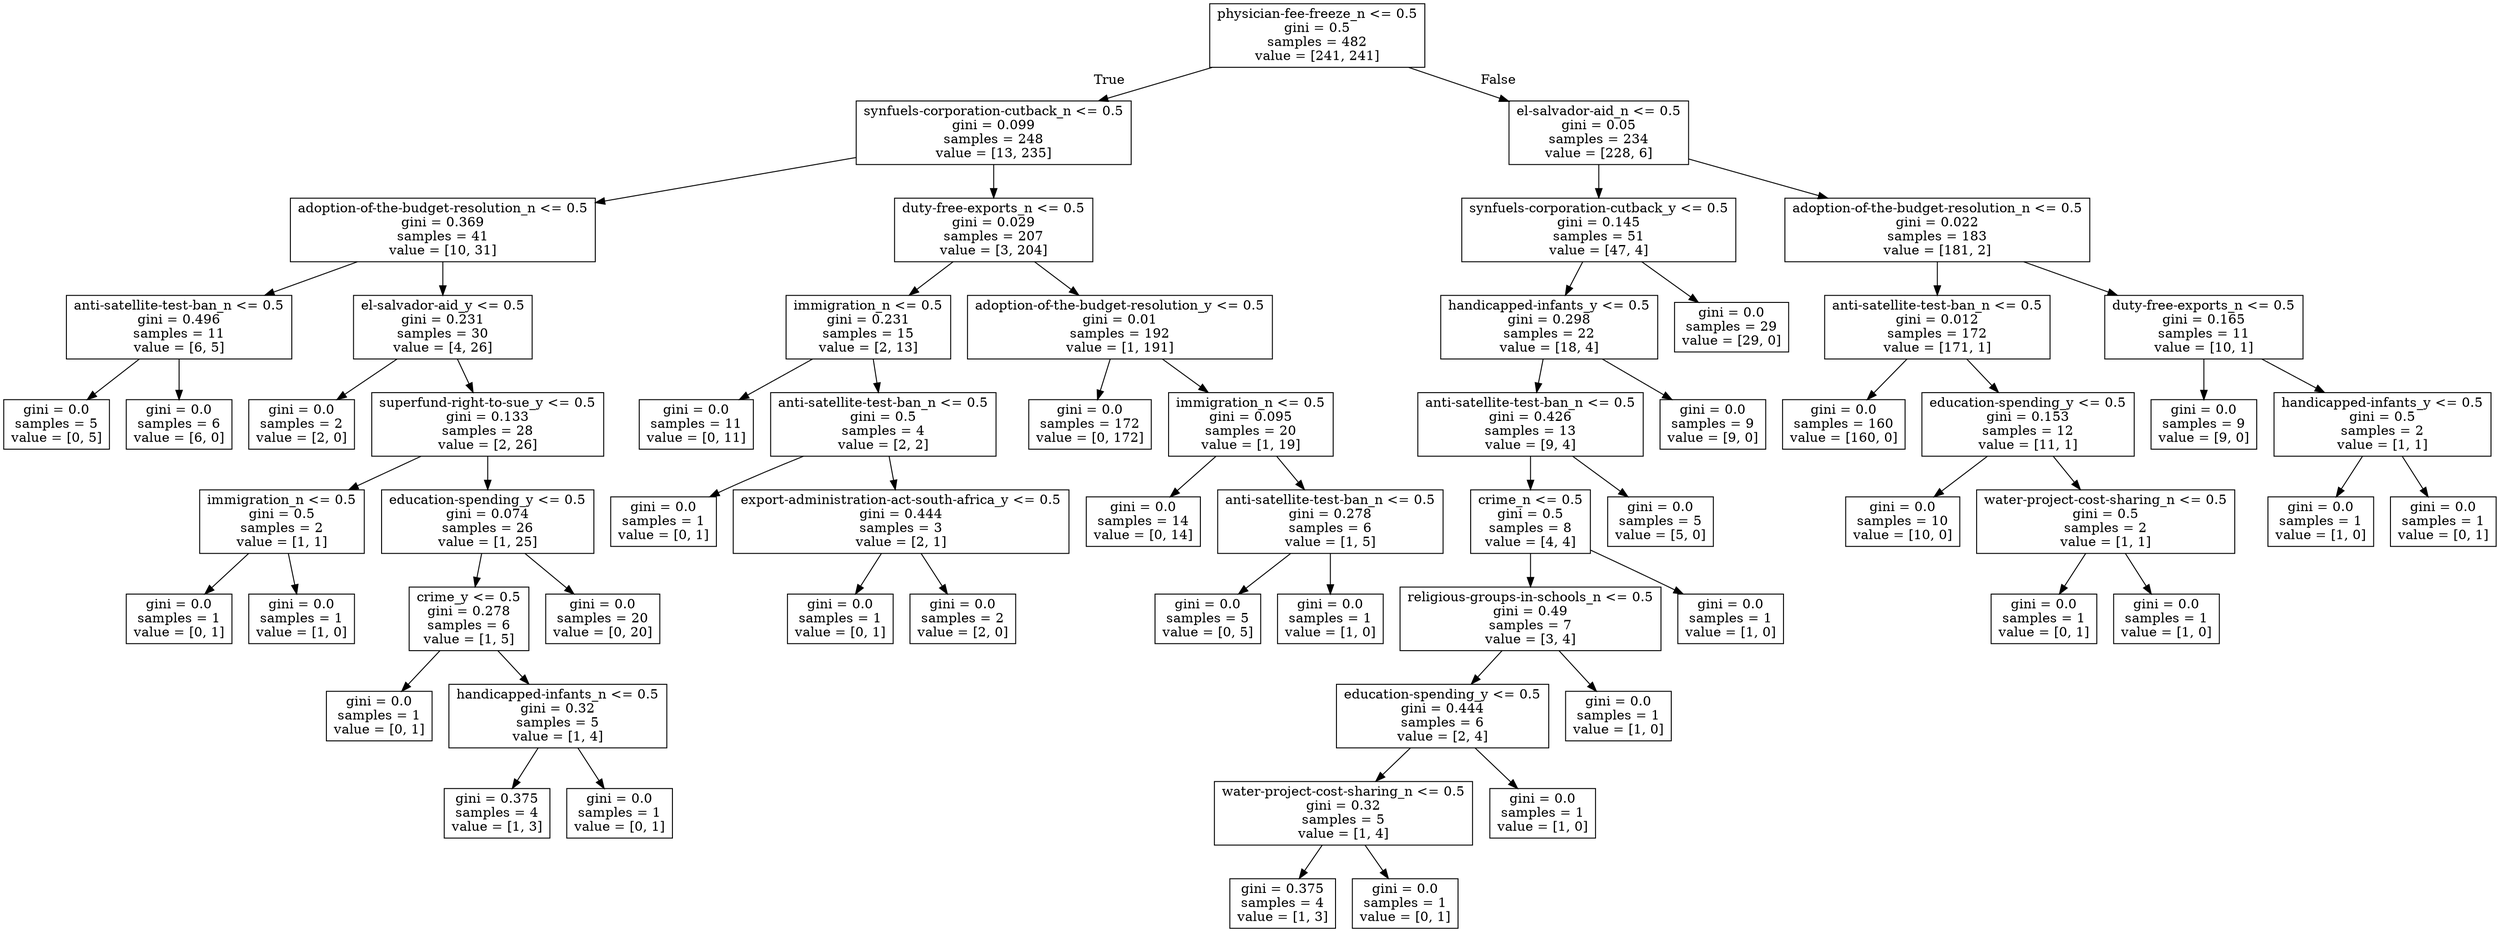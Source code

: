 digraph Tree {
node [shape=box] ;
0 [label="physician-fee-freeze_n <= 0.5\ngini = 0.5\nsamples = 482\nvalue = [241, 241]"] ;
1 [label="synfuels-corporation-cutback_n <= 0.5\ngini = 0.099\nsamples = 248\nvalue = [13, 235]"] ;
0 -> 1 [labeldistance=2.5, labelangle=45, headlabel="True"] ;
2 [label="adoption-of-the-budget-resolution_n <= 0.5\ngini = 0.369\nsamples = 41\nvalue = [10, 31]"] ;
1 -> 2 ;
3 [label="anti-satellite-test-ban_n <= 0.5\ngini = 0.496\nsamples = 11\nvalue = [6, 5]"] ;
2 -> 3 ;
4 [label="gini = 0.0\nsamples = 5\nvalue = [0, 5]"] ;
3 -> 4 ;
5 [label="gini = 0.0\nsamples = 6\nvalue = [6, 0]"] ;
3 -> 5 ;
6 [label="el-salvador-aid_y <= 0.5\ngini = 0.231\nsamples = 30\nvalue = [4, 26]"] ;
2 -> 6 ;
7 [label="gini = 0.0\nsamples = 2\nvalue = [2, 0]"] ;
6 -> 7 ;
8 [label="superfund-right-to-sue_y <= 0.5\ngini = 0.133\nsamples = 28\nvalue = [2, 26]"] ;
6 -> 8 ;
9 [label="immigration_n <= 0.5\ngini = 0.5\nsamples = 2\nvalue = [1, 1]"] ;
8 -> 9 ;
10 [label="gini = 0.0\nsamples = 1\nvalue = [0, 1]"] ;
9 -> 10 ;
11 [label="gini = 0.0\nsamples = 1\nvalue = [1, 0]"] ;
9 -> 11 ;
12 [label="education-spending_y <= 0.5\ngini = 0.074\nsamples = 26\nvalue = [1, 25]"] ;
8 -> 12 ;
13 [label="crime_y <= 0.5\ngini = 0.278\nsamples = 6\nvalue = [1, 5]"] ;
12 -> 13 ;
14 [label="gini = 0.0\nsamples = 1\nvalue = [0, 1]"] ;
13 -> 14 ;
15 [label="handicapped-infants_n <= 0.5\ngini = 0.32\nsamples = 5\nvalue = [1, 4]"] ;
13 -> 15 ;
16 [label="gini = 0.375\nsamples = 4\nvalue = [1, 3]"] ;
15 -> 16 ;
17 [label="gini = 0.0\nsamples = 1\nvalue = [0, 1]"] ;
15 -> 17 ;
18 [label="gini = 0.0\nsamples = 20\nvalue = [0, 20]"] ;
12 -> 18 ;
19 [label="duty-free-exports_n <= 0.5\ngini = 0.029\nsamples = 207\nvalue = [3, 204]"] ;
1 -> 19 ;
20 [label="immigration_n <= 0.5\ngini = 0.231\nsamples = 15\nvalue = [2, 13]"] ;
19 -> 20 ;
21 [label="gini = 0.0\nsamples = 11\nvalue = [0, 11]"] ;
20 -> 21 ;
22 [label="anti-satellite-test-ban_n <= 0.5\ngini = 0.5\nsamples = 4\nvalue = [2, 2]"] ;
20 -> 22 ;
23 [label="gini = 0.0\nsamples = 1\nvalue = [0, 1]"] ;
22 -> 23 ;
24 [label="export-administration-act-south-africa_y <= 0.5\ngini = 0.444\nsamples = 3\nvalue = [2, 1]"] ;
22 -> 24 ;
25 [label="gini = 0.0\nsamples = 1\nvalue = [0, 1]"] ;
24 -> 25 ;
26 [label="gini = 0.0\nsamples = 2\nvalue = [2, 0]"] ;
24 -> 26 ;
27 [label="adoption-of-the-budget-resolution_y <= 0.5\ngini = 0.01\nsamples = 192\nvalue = [1, 191]"] ;
19 -> 27 ;
28 [label="gini = 0.0\nsamples = 172\nvalue = [0, 172]"] ;
27 -> 28 ;
29 [label="immigration_n <= 0.5\ngini = 0.095\nsamples = 20\nvalue = [1, 19]"] ;
27 -> 29 ;
30 [label="gini = 0.0\nsamples = 14\nvalue = [0, 14]"] ;
29 -> 30 ;
31 [label="anti-satellite-test-ban_n <= 0.5\ngini = 0.278\nsamples = 6\nvalue = [1, 5]"] ;
29 -> 31 ;
32 [label="gini = 0.0\nsamples = 5\nvalue = [0, 5]"] ;
31 -> 32 ;
33 [label="gini = 0.0\nsamples = 1\nvalue = [1, 0]"] ;
31 -> 33 ;
34 [label="el-salvador-aid_n <= 0.5\ngini = 0.05\nsamples = 234\nvalue = [228, 6]"] ;
0 -> 34 [labeldistance=2.5, labelangle=-45, headlabel="False"] ;
35 [label="synfuels-corporation-cutback_y <= 0.5\ngini = 0.145\nsamples = 51\nvalue = [47, 4]"] ;
34 -> 35 ;
36 [label="handicapped-infants_y <= 0.5\ngini = 0.298\nsamples = 22\nvalue = [18, 4]"] ;
35 -> 36 ;
37 [label="anti-satellite-test-ban_n <= 0.5\ngini = 0.426\nsamples = 13\nvalue = [9, 4]"] ;
36 -> 37 ;
38 [label="crime_n <= 0.5\ngini = 0.5\nsamples = 8\nvalue = [4, 4]"] ;
37 -> 38 ;
39 [label="religious-groups-in-schools_n <= 0.5\ngini = 0.49\nsamples = 7\nvalue = [3, 4]"] ;
38 -> 39 ;
40 [label="education-spending_y <= 0.5\ngini = 0.444\nsamples = 6\nvalue = [2, 4]"] ;
39 -> 40 ;
41 [label="water-project-cost-sharing_n <= 0.5\ngini = 0.32\nsamples = 5\nvalue = [1, 4]"] ;
40 -> 41 ;
42 [label="gini = 0.375\nsamples = 4\nvalue = [1, 3]"] ;
41 -> 42 ;
43 [label="gini = 0.0\nsamples = 1\nvalue = [0, 1]"] ;
41 -> 43 ;
44 [label="gini = 0.0\nsamples = 1\nvalue = [1, 0]"] ;
40 -> 44 ;
45 [label="gini = 0.0\nsamples = 1\nvalue = [1, 0]"] ;
39 -> 45 ;
46 [label="gini = 0.0\nsamples = 1\nvalue = [1, 0]"] ;
38 -> 46 ;
47 [label="gini = 0.0\nsamples = 5\nvalue = [5, 0]"] ;
37 -> 47 ;
48 [label="gini = 0.0\nsamples = 9\nvalue = [9, 0]"] ;
36 -> 48 ;
49 [label="gini = 0.0\nsamples = 29\nvalue = [29, 0]"] ;
35 -> 49 ;
50 [label="adoption-of-the-budget-resolution_n <= 0.5\ngini = 0.022\nsamples = 183\nvalue = [181, 2]"] ;
34 -> 50 ;
51 [label="anti-satellite-test-ban_n <= 0.5\ngini = 0.012\nsamples = 172\nvalue = [171, 1]"] ;
50 -> 51 ;
52 [label="gini = 0.0\nsamples = 160\nvalue = [160, 0]"] ;
51 -> 52 ;
53 [label="education-spending_y <= 0.5\ngini = 0.153\nsamples = 12\nvalue = [11, 1]"] ;
51 -> 53 ;
54 [label="gini = 0.0\nsamples = 10\nvalue = [10, 0]"] ;
53 -> 54 ;
55 [label="water-project-cost-sharing_n <= 0.5\ngini = 0.5\nsamples = 2\nvalue = [1, 1]"] ;
53 -> 55 ;
56 [label="gini = 0.0\nsamples = 1\nvalue = [0, 1]"] ;
55 -> 56 ;
57 [label="gini = 0.0\nsamples = 1\nvalue = [1, 0]"] ;
55 -> 57 ;
58 [label="duty-free-exports_n <= 0.5\ngini = 0.165\nsamples = 11\nvalue = [10, 1]"] ;
50 -> 58 ;
59 [label="gini = 0.0\nsamples = 9\nvalue = [9, 0]"] ;
58 -> 59 ;
60 [label="handicapped-infants_y <= 0.5\ngini = 0.5\nsamples = 2\nvalue = [1, 1]"] ;
58 -> 60 ;
61 [label="gini = 0.0\nsamples = 1\nvalue = [1, 0]"] ;
60 -> 61 ;
62 [label="gini = 0.0\nsamples = 1\nvalue = [0, 1]"] ;
60 -> 62 ;
}